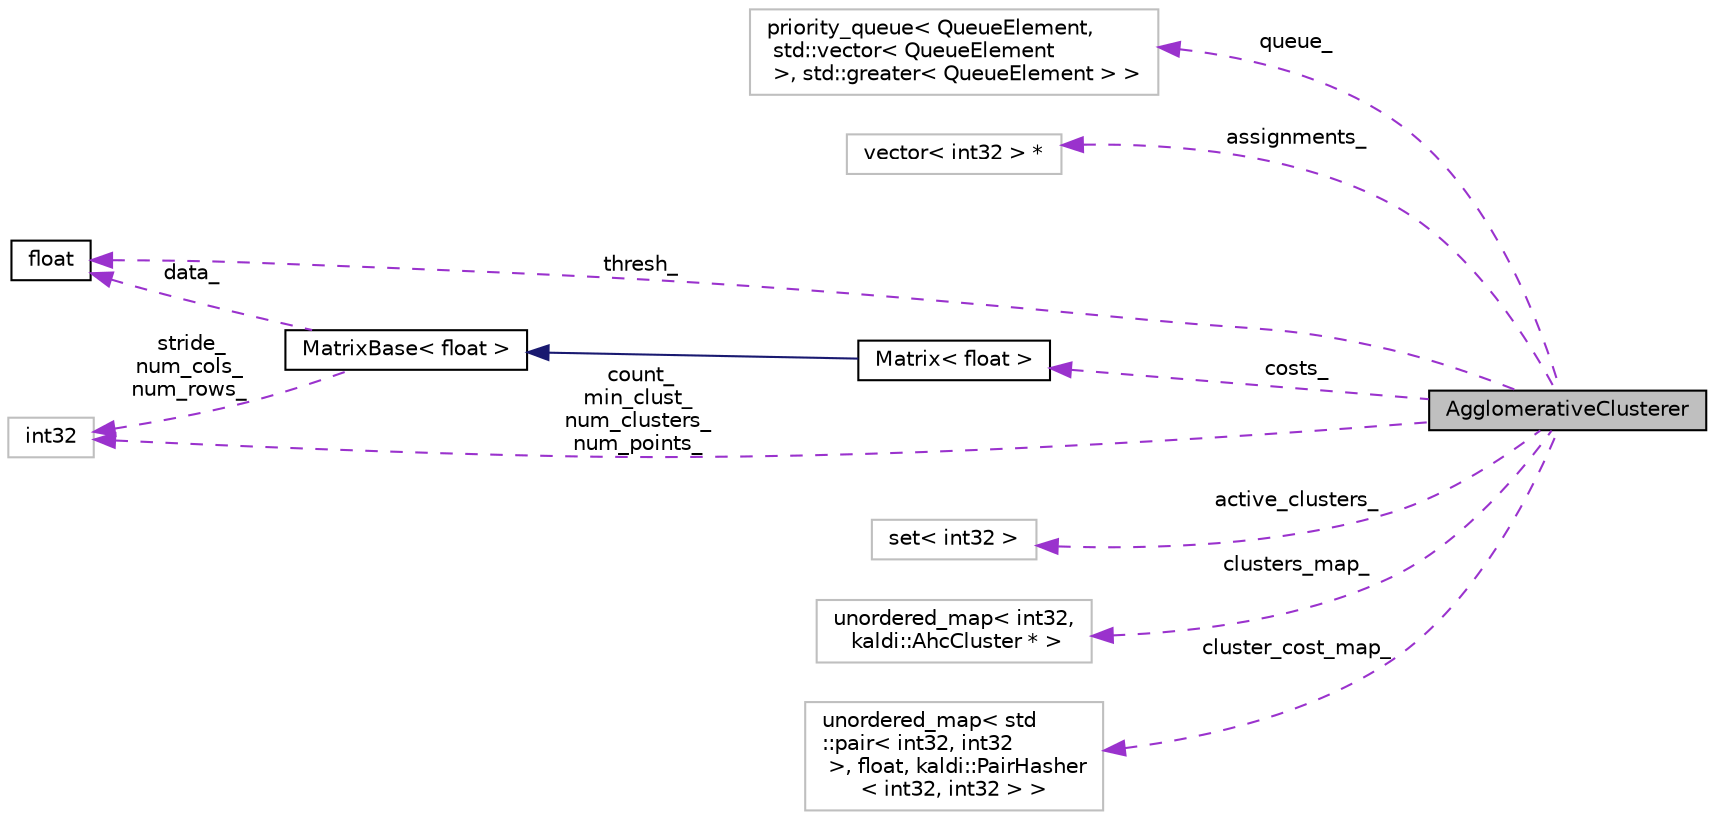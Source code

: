 digraph "AgglomerativeClusterer"
{
  edge [fontname="Helvetica",fontsize="10",labelfontname="Helvetica",labelfontsize="10"];
  node [fontname="Helvetica",fontsize="10",shape=record];
  rankdir="LR";
  Node1 [label="AgglomerativeClusterer",height=0.2,width=0.4,color="black", fillcolor="grey75", style="filled", fontcolor="black"];
  Node2 -> Node1 [dir="back",color="darkorchid3",fontsize="10",style="dashed",label=" queue_" ,fontname="Helvetica"];
  Node2 [label="priority_queue\< QueueElement,\l std::vector\< QueueElement\l \>, std::greater\< QueueElement \> \>",height=0.2,width=0.4,color="grey75", fillcolor="white", style="filled"];
  Node3 -> Node1 [dir="back",color="darkorchid3",fontsize="10",style="dashed",label=" assignments_" ,fontname="Helvetica"];
  Node3 [label="vector\< int32 \> *",height=0.2,width=0.4,color="grey75", fillcolor="white", style="filled"];
  Node4 -> Node1 [dir="back",color="darkorchid3",fontsize="10",style="dashed",label=" thresh_" ,fontname="Helvetica"];
  Node4 [label="float",height=0.2,width=0.4,color="black", fillcolor="white", style="filled",URL="$classfloat.html"];
  Node5 -> Node1 [dir="back",color="darkorchid3",fontsize="10",style="dashed",label=" costs_" ,fontname="Helvetica"];
  Node5 [label="Matrix\< float \>",height=0.2,width=0.4,color="black", fillcolor="white", style="filled",URL="$classkaldi_1_1Matrix.html"];
  Node6 -> Node5 [dir="back",color="midnightblue",fontsize="10",style="solid",fontname="Helvetica"];
  Node6 [label="MatrixBase\< float \>",height=0.2,width=0.4,color="black", fillcolor="white", style="filled",URL="$classkaldi_1_1MatrixBase.html"];
  Node4 -> Node6 [dir="back",color="darkorchid3",fontsize="10",style="dashed",label=" data_" ,fontname="Helvetica"];
  Node7 -> Node6 [dir="back",color="darkorchid3",fontsize="10",style="dashed",label=" stride_\nnum_cols_\nnum_rows_" ,fontname="Helvetica"];
  Node7 [label="int32",height=0.2,width=0.4,color="grey75", fillcolor="white", style="filled"];
  Node8 -> Node1 [dir="back",color="darkorchid3",fontsize="10",style="dashed",label=" active_clusters_" ,fontname="Helvetica"];
  Node8 [label="set\< int32 \>",height=0.2,width=0.4,color="grey75", fillcolor="white", style="filled"];
  Node9 -> Node1 [dir="back",color="darkorchid3",fontsize="10",style="dashed",label=" clusters_map_" ,fontname="Helvetica"];
  Node9 [label="unordered_map\< int32,\l kaldi::AhcCluster * \>",height=0.2,width=0.4,color="grey75", fillcolor="white", style="filled"];
  Node10 -> Node1 [dir="back",color="darkorchid3",fontsize="10",style="dashed",label=" cluster_cost_map_" ,fontname="Helvetica"];
  Node10 [label="unordered_map\< std\l::pair\< int32, int32\l \>, float, kaldi::PairHasher\l\< int32, int32 \> \>",height=0.2,width=0.4,color="grey75", fillcolor="white", style="filled"];
  Node7 -> Node1 [dir="back",color="darkorchid3",fontsize="10",style="dashed",label=" count_\nmin_clust_\nnum_clusters_\nnum_points_" ,fontname="Helvetica"];
}
